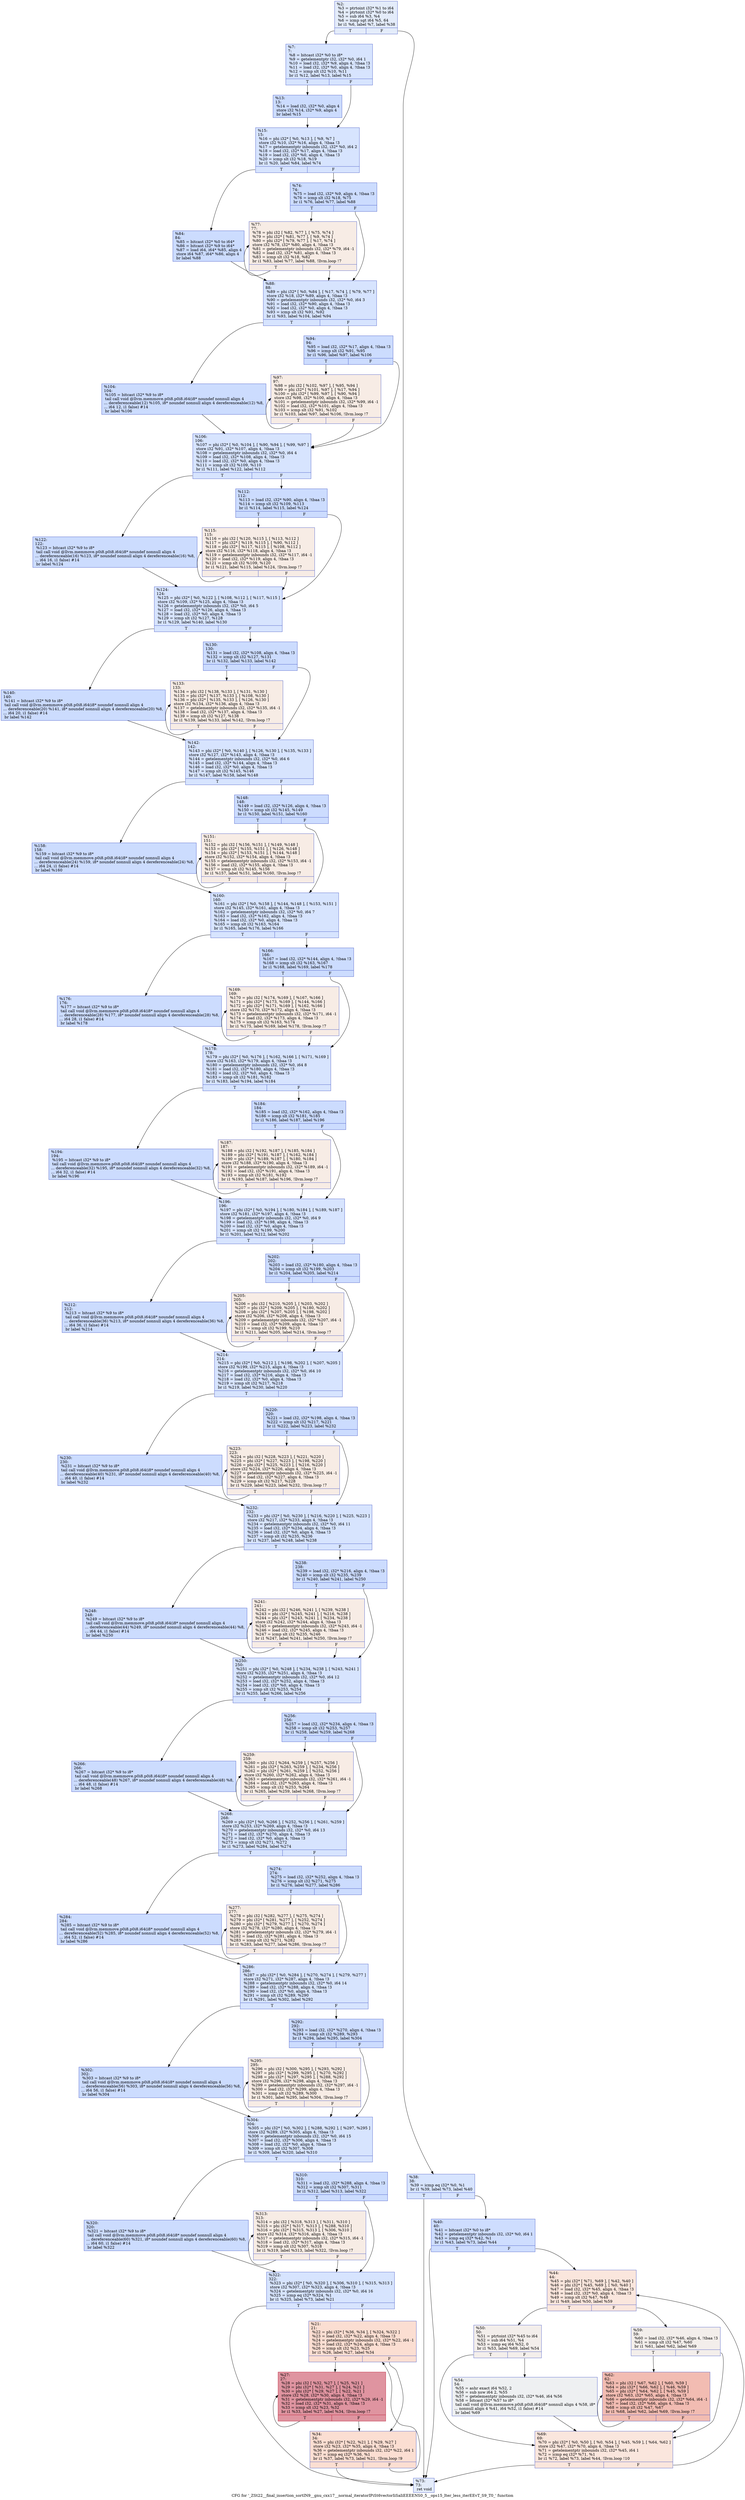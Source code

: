 digraph "CFG for '_ZSt22__final_insertion_sortIN9__gnu_cxx17__normal_iteratorIPiSt6vectorIiSaIiEEEENS0_5__ops15_Iter_less_iterEEvT_S9_T0_' function" {
	label="CFG for '_ZSt22__final_insertion_sortIN9__gnu_cxx17__normal_iteratorIPiSt6vectorIiSaIiEEEENS0_5__ops15_Iter_less_iterEEvT_S9_T0_' function";

	Node0x562e4b702fd0 [shape=record,color="#3d50c3ff", style=filled, fillcolor="#c1d4f470",label="{%2:\l  %3 = ptrtoint i32* %1 to i64\l  %4 = ptrtoint i32* %0 to i64\l  %5 = sub i64 %3, %4\l  %6 = icmp sgt i64 %5, 64\l  br i1 %6, label %7, label %38\l|{<s0>T|<s1>F}}"];
	Node0x562e4b702fd0:s0 -> Node0x562e4b7031e0;
	Node0x562e4b702fd0:s1 -> Node0x562e4b703230;
	Node0x562e4b7031e0 [shape=record,color="#3d50c3ff", style=filled, fillcolor="#a5c3fe70",label="{%7:\l7:                                                \l  %8 = bitcast i32* %0 to i8*\l  %9 = getelementptr i32, i32* %0, i64 1\l  %10 = load i32, i32* %9, align 4, !tbaa !3\l  %11 = load i32, i32* %0, align 4, !tbaa !3\l  %12 = icmp slt i32 %10, %11\l  br i1 %12, label %13, label %15\l|{<s0>T|<s1>F}}"];
	Node0x562e4b7031e0:s0 -> Node0x562e4b703100;
	Node0x562e4b7031e0:s1 -> Node0x562e4b703680;
	Node0x562e4b703100 [shape=record,color="#3d50c3ff", style=filled, fillcolor="#8caffe70",label="{%13:\l13:                                               \l  %14 = load i32, i32* %0, align 4\l  store i32 %14, i32* %9, align 4\l  br label %15\l}"];
	Node0x562e4b703100 -> Node0x562e4b703680;
	Node0x562e4b703680 [shape=record,color="#3d50c3ff", style=filled, fillcolor="#a5c3fe70",label="{%15:\l15:                                               \l  %16 = phi i32* [ %0, %13 ], [ %9, %7 ]\l  store i32 %10, i32* %16, align 4, !tbaa !3\l  %17 = getelementptr inbounds i32, i32* %0, i64 2\l  %18 = load i32, i32* %17, align 4, !tbaa !3\l  %19 = load i32, i32* %0, align 4, !tbaa !3\l  %20 = icmp slt i32 %18, %19\l  br i1 %20, label %84, label %74\l|{<s0>T|<s1>F}}"];
	Node0x562e4b703680:s0 -> Node0x562e4b703bf0;
	Node0x562e4b703680:s1 -> Node0x562e4b703c40;
	Node0x562e4b703d40 [shape=record,color="#3d50c3ff", style=filled, fillcolor="#f7b59970",label="{%21:\l21:                                               \l  %22 = phi i32* [ %36, %34 ], [ %324, %322 ]\l  %23 = load i32, i32* %22, align 4, !tbaa !3\l  %24 = getelementptr inbounds i32, i32* %22, i64 -1\l  %25 = load i32, i32* %24, align 4, !tbaa !3\l  %26 = icmp slt i32 %23, %25\l  br i1 %26, label %27, label %34\l|{<s0>T|<s1>F}}"];
	Node0x562e4b703d40:s0 -> Node0x562e4b7041f0;
	Node0x562e4b703d40:s1 -> Node0x562e4b703dd0;
	Node0x562e4b7041f0 [shape=record,color="#b70d28ff", style=filled, fillcolor="#b70d2870",label="{%27:\l27:                                               \l  %28 = phi i32 [ %32, %27 ], [ %25, %21 ]\l  %29 = phi i32* [ %31, %27 ], [ %24, %21 ]\l  %30 = phi i32* [ %29, %27 ], [ %22, %21 ]\l  store i32 %28, i32* %30, align 4, !tbaa !3\l  %31 = getelementptr inbounds i32, i32* %29, i64 -1\l  %32 = load i32, i32* %31, align 4, !tbaa !3\l  %33 = icmp slt i32 %23, %32\l  br i1 %33, label %27, label %34, !llvm.loop !7\l|{<s0>T|<s1>F}}"];
	Node0x562e4b7041f0:s0 -> Node0x562e4b7041f0;
	Node0x562e4b7041f0:s1 -> Node0x562e4b703dd0;
	Node0x562e4b703dd0 [shape=record,color="#3d50c3ff", style=filled, fillcolor="#f7b59970",label="{%34:\l34:                                               \l  %35 = phi i32* [ %22, %21 ], [ %29, %27 ]\l  store i32 %23, i32* %35, align 4, !tbaa !3\l  %36 = getelementptr inbounds i32, i32* %22, i64 1\l  %37 = icmp eq i32* %36, %1\l  br i1 %37, label %73, label %21, !llvm.loop !9\l|{<s0>T|<s1>F}}"];
	Node0x562e4b703dd0:s0 -> Node0x562e4b704ad0;
	Node0x562e4b703dd0:s1 -> Node0x562e4b703d40;
	Node0x562e4b703230 [shape=record,color="#3d50c3ff", style=filled, fillcolor="#a5c3fe70",label="{%38:\l38:                                               \l  %39 = icmp eq i32* %0, %1\l  br i1 %39, label %73, label %40\l|{<s0>T|<s1>F}}"];
	Node0x562e4b703230:s0 -> Node0x562e4b704ad0;
	Node0x562e4b703230:s1 -> Node0x562e4b704ca0;
	Node0x562e4b704ca0 [shape=record,color="#3d50c3ff", style=filled, fillcolor="#8fb1fe70",label="{%40:\l40:                                               \l  %41 = bitcast i32* %0 to i8*\l  %42 = getelementptr inbounds i32, i32* %0, i64 1\l  %43 = icmp eq i32* %42, %1\l  br i1 %43, label %73, label %44\l|{<s0>T|<s1>F}}"];
	Node0x562e4b704ca0:s0 -> Node0x562e4b704ad0;
	Node0x562e4b704ca0:s1 -> Node0x562e4b704f40;
	Node0x562e4b704f40 [shape=record,color="#3d50c3ff", style=filled, fillcolor="#f3c7b170",label="{%44:\l44:                                               \l  %45 = phi i32* [ %71, %69 ], [ %42, %40 ]\l  %46 = phi i32* [ %45, %69 ], [ %0, %40 ]\l  %47 = load i32, i32* %45, align 4, !tbaa !3\l  %48 = load i32, i32* %0, align 4, !tbaa !3\l  %49 = icmp slt i32 %47, %48\l  br i1 %49, label %50, label %59\l|{<s0>T|<s1>F}}"];
	Node0x562e4b704f40:s0 -> Node0x562e4b7053a0;
	Node0x562e4b704f40:s1 -> Node0x562e4b705430;
	Node0x562e4b7053a0 [shape=record,color="#3d50c3ff", style=filled, fillcolor="#e5d8d170",label="{%50:\l50:                                               \l  %51 = ptrtoint i32* %45 to i64\l  %52 = sub i64 %51, %4\l  %53 = icmp eq i64 %52, 0\l  br i1 %53, label %69, label %54\l|{<s0>T|<s1>F}}"];
	Node0x562e4b7053a0:s0 -> Node0x562e4b705040;
	Node0x562e4b7053a0:s1 -> Node0x562e4b705700;
	Node0x562e4b705700 [shape=record,color="#3d50c3ff", style=filled, fillcolor="#d9dce170",label="{%54:\l54:                                               \l  %55 = ashr exact i64 %52, 2\l  %56 = sub nsw i64 2, %55\l  %57 = getelementptr inbounds i32, i32* %46, i64 %56\l  %58 = bitcast i32* %57 to i8*\l  tail call void @llvm.memmove.p0i8.p0i8.i64(i8* nonnull align 4 %58, i8*\l... nonnull align 4 %41, i64 %52, i1 false) #14\l  br label %69\l}"];
	Node0x562e4b705700 -> Node0x562e4b705040;
	Node0x562e4b705430 [shape=record,color="#3d50c3ff", style=filled, fillcolor="#e5d8d170",label="{%59:\l59:                                               \l  %60 = load i32, i32* %46, align 4, !tbaa !3\l  %61 = icmp slt i32 %47, %60\l  br i1 %61, label %62, label %69\l|{<s0>T|<s1>F}}"];
	Node0x562e4b705430:s0 -> Node0x562e4b705da0;
	Node0x562e4b705430:s1 -> Node0x562e4b705040;
	Node0x562e4b705da0 [shape=record,color="#3d50c3ff", style=filled, fillcolor="#e1675170",label="{%62:\l62:                                               \l  %63 = phi i32 [ %67, %62 ], [ %60, %59 ]\l  %64 = phi i32* [ %66, %62 ], [ %46, %59 ]\l  %65 = phi i32* [ %64, %62 ], [ %45, %59 ]\l  store i32 %63, i32* %65, align 4, !tbaa !3\l  %66 = getelementptr inbounds i32, i32* %64, i64 -1\l  %67 = load i32, i32* %66, align 4, !tbaa !3\l  %68 = icmp slt i32 %47, %67\l  br i1 %68, label %62, label %69, !llvm.loop !7\l|{<s0>T|<s1>F}}"];
	Node0x562e4b705da0:s0 -> Node0x562e4b705da0;
	Node0x562e4b705da0:s1 -> Node0x562e4b705040;
	Node0x562e4b705040 [shape=record,color="#3d50c3ff", style=filled, fillcolor="#f3c7b170",label="{%69:\l69:                                               \l  %70 = phi i32* [ %0, %50 ], [ %0, %54 ], [ %45, %59 ], [ %64, %62 ]\l  store i32 %47, i32* %70, align 4, !tbaa !3\l  %71 = getelementptr inbounds i32, i32* %45, i64 1\l  %72 = icmp eq i32* %71, %1\l  br i1 %72, label %73, label %44, !llvm.loop !10\l|{<s0>T|<s1>F}}"];
	Node0x562e4b705040:s0 -> Node0x562e4b704ad0;
	Node0x562e4b705040:s1 -> Node0x562e4b704f40;
	Node0x562e4b704ad0 [shape=record,color="#3d50c3ff", style=filled, fillcolor="#c1d4f470",label="{%73:\l73:                                               \l  ret void\l}"];
	Node0x562e4b703c40 [shape=record,color="#3d50c3ff", style=filled, fillcolor="#8caffe70",label="{%74:\l74:                                               \l  %75 = load i32, i32* %9, align 4, !tbaa !3\l  %76 = icmp slt i32 %18, %75\l  br i1 %76, label %77, label %88\l|{<s0>T|<s1>F}}"];
	Node0x562e4b703c40:s0 -> Node0x562e4b706e60;
	Node0x562e4b703c40:s1 -> Node0x562e4b706eb0;
	Node0x562e4b706e60 [shape=record,color="#3d50c3ff", style=filled, fillcolor="#ecd3c570",label="{%77:\l77:                                               \l  %78 = phi i32 [ %82, %77 ], [ %75, %74 ]\l  %79 = phi i32* [ %81, %77 ], [ %9, %74 ]\l  %80 = phi i32* [ %79, %77 ], [ %17, %74 ]\l  store i32 %78, i32* %80, align 4, !tbaa !3\l  %81 = getelementptr inbounds i32, i32* %79, i64 -1\l  %82 = load i32, i32* %81, align 4, !tbaa !3\l  %83 = icmp slt i32 %18, %82\l  br i1 %83, label %77, label %88, !llvm.loop !7\l|{<s0>T|<s1>F}}"];
	Node0x562e4b706e60:s0 -> Node0x562e4b706e60;
	Node0x562e4b706e60:s1 -> Node0x562e4b706eb0;
	Node0x562e4b703bf0 [shape=record,color="#3d50c3ff", style=filled, fillcolor="#8caffe70",label="{%84:\l84:                                               \l  %85 = bitcast i32* %0 to i64*\l  %86 = bitcast i32* %9 to i64*\l  %87 = load i64, i64* %85, align 4\l  store i64 %87, i64* %86, align 4\l  br label %88\l}"];
	Node0x562e4b703bf0 -> Node0x562e4b706eb0;
	Node0x562e4b706eb0 [shape=record,color="#3d50c3ff", style=filled, fillcolor="#a5c3fe70",label="{%88:\l88:                                               \l  %89 = phi i32* [ %0, %84 ], [ %17, %74 ], [ %79, %77 ]\l  store i32 %18, i32* %89, align 4, !tbaa !3\l  %90 = getelementptr inbounds i32, i32* %0, i64 3\l  %91 = load i32, i32* %90, align 4, !tbaa !3\l  %92 = load i32, i32* %0, align 4, !tbaa !3\l  %93 = icmp slt i32 %91, %92\l  br i1 %93, label %104, label %94\l|{<s0>T|<s1>F}}"];
	Node0x562e4b706eb0:s0 -> Node0x562e4b708280;
	Node0x562e4b706eb0:s1 -> Node0x562e4b7082d0;
	Node0x562e4b7082d0 [shape=record,color="#3d50c3ff", style=filled, fillcolor="#8caffe70",label="{%94:\l94:                                               \l  %95 = load i32, i32* %17, align 4, !tbaa !3\l  %96 = icmp slt i32 %91, %95\l  br i1 %96, label %97, label %106\l|{<s0>T|<s1>F}}"];
	Node0x562e4b7082d0:s0 -> Node0x562e4b7084d0;
	Node0x562e4b7082d0:s1 -> Node0x562e4b708520;
	Node0x562e4b7084d0 [shape=record,color="#3d50c3ff", style=filled, fillcolor="#ecd3c570",label="{%97:\l97:                                               \l  %98 = phi i32 [ %102, %97 ], [ %95, %94 ]\l  %99 = phi i32* [ %101, %97 ], [ %17, %94 ]\l  %100 = phi i32* [ %99, %97 ], [ %90, %94 ]\l  store i32 %98, i32* %100, align 4, !tbaa !3\l  %101 = getelementptr inbounds i32, i32* %99, i64 -1\l  %102 = load i32, i32* %101, align 4, !tbaa !3\l  %103 = icmp slt i32 %91, %102\l  br i1 %103, label %97, label %106, !llvm.loop !7\l|{<s0>T|<s1>F}}"];
	Node0x562e4b7084d0:s0 -> Node0x562e4b7084d0;
	Node0x562e4b7084d0:s1 -> Node0x562e4b708520;
	Node0x562e4b708280 [shape=record,color="#3d50c3ff", style=filled, fillcolor="#8caffe70",label="{%104:\l104:                                              \l  %105 = bitcast i32* %9 to i8*\l  tail call void @llvm.memmove.p0i8.p0i8.i64(i8* noundef nonnull align 4\l... dereferenceable(12) %105, i8* noundef nonnull align 4 dereferenceable(12) %8,\l... i64 12, i1 false) #14\l  br label %106\l}"];
	Node0x562e4b708280 -> Node0x562e4b708520;
	Node0x562e4b708520 [shape=record,color="#3d50c3ff", style=filled, fillcolor="#a5c3fe70",label="{%106:\l106:                                              \l  %107 = phi i32* [ %0, %104 ], [ %90, %94 ], [ %99, %97 ]\l  store i32 %91, i32* %107, align 4, !tbaa !3\l  %108 = getelementptr inbounds i32, i32* %0, i64 4\l  %109 = load i32, i32* %108, align 4, !tbaa !3\l  %110 = load i32, i32* %0, align 4, !tbaa !3\l  %111 = icmp slt i32 %109, %110\l  br i1 %111, label %122, label %112\l|{<s0>T|<s1>F}}"];
	Node0x562e4b708520:s0 -> Node0x562e4b709150;
	Node0x562e4b708520:s1 -> Node0x562e4b7091a0;
	Node0x562e4b7091a0 [shape=record,color="#3d50c3ff", style=filled, fillcolor="#8caffe70",label="{%112:\l112:                                              \l  %113 = load i32, i32* %90, align 4, !tbaa !3\l  %114 = icmp slt i32 %109, %113\l  br i1 %114, label %115, label %124\l|{<s0>T|<s1>F}}"];
	Node0x562e4b7091a0:s0 -> Node0x562e4b7093a0;
	Node0x562e4b7091a0:s1 -> Node0x562e4b7093f0;
	Node0x562e4b7093a0 [shape=record,color="#3d50c3ff", style=filled, fillcolor="#ecd3c570",label="{%115:\l115:                                              \l  %116 = phi i32 [ %120, %115 ], [ %113, %112 ]\l  %117 = phi i32* [ %119, %115 ], [ %90, %112 ]\l  %118 = phi i32* [ %117, %115 ], [ %108, %112 ]\l  store i32 %116, i32* %118, align 4, !tbaa !3\l  %119 = getelementptr inbounds i32, i32* %117, i64 -1\l  %120 = load i32, i32* %119, align 4, !tbaa !3\l  %121 = icmp slt i32 %109, %120\l  br i1 %121, label %115, label %124, !llvm.loop !7\l|{<s0>T|<s1>F}}"];
	Node0x562e4b7093a0:s0 -> Node0x562e4b7093a0;
	Node0x562e4b7093a0:s1 -> Node0x562e4b7093f0;
	Node0x562e4b709150 [shape=record,color="#3d50c3ff", style=filled, fillcolor="#8caffe70",label="{%122:\l122:                                              \l  %123 = bitcast i32* %9 to i8*\l  tail call void @llvm.memmove.p0i8.p0i8.i64(i8* noundef nonnull align 4\l... dereferenceable(16) %123, i8* noundef nonnull align 4 dereferenceable(16) %8,\l... i64 16, i1 false) #14\l  br label %124\l}"];
	Node0x562e4b709150 -> Node0x562e4b7093f0;
	Node0x562e4b7093f0 [shape=record,color="#3d50c3ff", style=filled, fillcolor="#a5c3fe70",label="{%124:\l124:                                              \l  %125 = phi i32* [ %0, %122 ], [ %108, %112 ], [ %117, %115 ]\l  store i32 %109, i32* %125, align 4, !tbaa !3\l  %126 = getelementptr inbounds i32, i32* %0, i64 5\l  %127 = load i32, i32* %126, align 4, !tbaa !3\l  %128 = load i32, i32* %0, align 4, !tbaa !3\l  %129 = icmp slt i32 %127, %128\l  br i1 %129, label %140, label %130\l|{<s0>T|<s1>F}}"];
	Node0x562e4b7093f0:s0 -> Node0x562e4b6f08d0;
	Node0x562e4b7093f0:s1 -> Node0x562e4b6f0920;
	Node0x562e4b6f0920 [shape=record,color="#3d50c3ff", style=filled, fillcolor="#8caffe70",label="{%130:\l130:                                              \l  %131 = load i32, i32* %108, align 4, !tbaa !3\l  %132 = icmp slt i32 %127, %131\l  br i1 %132, label %133, label %142\l|{<s0>T|<s1>F}}"];
	Node0x562e4b6f0920:s0 -> Node0x562e4b6f0b20;
	Node0x562e4b6f0920:s1 -> Node0x562e4b6f0b70;
	Node0x562e4b6f0b20 [shape=record,color="#3d50c3ff", style=filled, fillcolor="#ecd3c570",label="{%133:\l133:                                              \l  %134 = phi i32 [ %138, %133 ], [ %131, %130 ]\l  %135 = phi i32* [ %137, %133 ], [ %108, %130 ]\l  %136 = phi i32* [ %135, %133 ], [ %126, %130 ]\l  store i32 %134, i32* %136, align 4, !tbaa !3\l  %137 = getelementptr inbounds i32, i32* %135, i64 -1\l  %138 = load i32, i32* %137, align 4, !tbaa !3\l  %139 = icmp slt i32 %127, %138\l  br i1 %139, label %133, label %142, !llvm.loop !7\l|{<s0>T|<s1>F}}"];
	Node0x562e4b6f0b20:s0 -> Node0x562e4b6f0b20;
	Node0x562e4b6f0b20:s1 -> Node0x562e4b6f0b70;
	Node0x562e4b6f08d0 [shape=record,color="#3d50c3ff", style=filled, fillcolor="#8caffe70",label="{%140:\l140:                                              \l  %141 = bitcast i32* %9 to i8*\l  tail call void @llvm.memmove.p0i8.p0i8.i64(i8* noundef nonnull align 4\l... dereferenceable(20) %141, i8* noundef nonnull align 4 dereferenceable(20) %8,\l... i64 20, i1 false) #14\l  br label %142\l}"];
	Node0x562e4b6f08d0 -> Node0x562e4b6f0b70;
	Node0x562e4b6f0b70 [shape=record,color="#3d50c3ff", style=filled, fillcolor="#a5c3fe70",label="{%142:\l142:                                              \l  %143 = phi i32* [ %0, %140 ], [ %126, %130 ], [ %135, %133 ]\l  store i32 %127, i32* %143, align 4, !tbaa !3\l  %144 = getelementptr inbounds i32, i32* %0, i64 6\l  %145 = load i32, i32* %144, align 4, !tbaa !3\l  %146 = load i32, i32* %0, align 4, !tbaa !3\l  %147 = icmp slt i32 %145, %146\l  br i1 %147, label %158, label %148\l|{<s0>T|<s1>F}}"];
	Node0x562e4b6f0b70:s0 -> Node0x562e4b70c350;
	Node0x562e4b6f0b70:s1 -> Node0x562e4b70c3a0;
	Node0x562e4b70c3a0 [shape=record,color="#3d50c3ff", style=filled, fillcolor="#8caffe70",label="{%148:\l148:                                              \l  %149 = load i32, i32* %126, align 4, !tbaa !3\l  %150 = icmp slt i32 %145, %149\l  br i1 %150, label %151, label %160\l|{<s0>T|<s1>F}}"];
	Node0x562e4b70c3a0:s0 -> Node0x562e4b70c5a0;
	Node0x562e4b70c3a0:s1 -> Node0x562e4b70c5f0;
	Node0x562e4b70c5a0 [shape=record,color="#3d50c3ff", style=filled, fillcolor="#ecd3c570",label="{%151:\l151:                                              \l  %152 = phi i32 [ %156, %151 ], [ %149, %148 ]\l  %153 = phi i32* [ %155, %151 ], [ %126, %148 ]\l  %154 = phi i32* [ %153, %151 ], [ %144, %148 ]\l  store i32 %152, i32* %154, align 4, !tbaa !3\l  %155 = getelementptr inbounds i32, i32* %153, i64 -1\l  %156 = load i32, i32* %155, align 4, !tbaa !3\l  %157 = icmp slt i32 %145, %156\l  br i1 %157, label %151, label %160, !llvm.loop !7\l|{<s0>T|<s1>F}}"];
	Node0x562e4b70c5a0:s0 -> Node0x562e4b70c5a0;
	Node0x562e4b70c5a0:s1 -> Node0x562e4b70c5f0;
	Node0x562e4b70c350 [shape=record,color="#3d50c3ff", style=filled, fillcolor="#8caffe70",label="{%158:\l158:                                              \l  %159 = bitcast i32* %9 to i8*\l  tail call void @llvm.memmove.p0i8.p0i8.i64(i8* noundef nonnull align 4\l... dereferenceable(24) %159, i8* noundef nonnull align 4 dereferenceable(24) %8,\l... i64 24, i1 false) #14\l  br label %160\l}"];
	Node0x562e4b70c350 -> Node0x562e4b70c5f0;
	Node0x562e4b70c5f0 [shape=record,color="#3d50c3ff", style=filled, fillcolor="#a5c3fe70",label="{%160:\l160:                                              \l  %161 = phi i32* [ %0, %158 ], [ %144, %148 ], [ %153, %151 ]\l  store i32 %145, i32* %161, align 4, !tbaa !3\l  %162 = getelementptr inbounds i32, i32* %0, i64 7\l  %163 = load i32, i32* %162, align 4, !tbaa !3\l  %164 = load i32, i32* %0, align 4, !tbaa !3\l  %165 = icmp slt i32 %163, %164\l  br i1 %165, label %176, label %166\l|{<s0>T|<s1>F}}"];
	Node0x562e4b70c5f0:s0 -> Node0x562e4b70d230;
	Node0x562e4b70c5f0:s1 -> Node0x562e4b70d280;
	Node0x562e4b70d280 [shape=record,color="#3d50c3ff", style=filled, fillcolor="#8caffe70",label="{%166:\l166:                                              \l  %167 = load i32, i32* %144, align 4, !tbaa !3\l  %168 = icmp slt i32 %163, %167\l  br i1 %168, label %169, label %178\l|{<s0>T|<s1>F}}"];
	Node0x562e4b70d280:s0 -> Node0x562e4b70d480;
	Node0x562e4b70d280:s1 -> Node0x562e4b70d4d0;
	Node0x562e4b70d480 [shape=record,color="#3d50c3ff", style=filled, fillcolor="#ecd3c570",label="{%169:\l169:                                              \l  %170 = phi i32 [ %174, %169 ], [ %167, %166 ]\l  %171 = phi i32* [ %173, %169 ], [ %144, %166 ]\l  %172 = phi i32* [ %171, %169 ], [ %162, %166 ]\l  store i32 %170, i32* %172, align 4, !tbaa !3\l  %173 = getelementptr inbounds i32, i32* %171, i64 -1\l  %174 = load i32, i32* %173, align 4, !tbaa !3\l  %175 = icmp slt i32 %163, %174\l  br i1 %175, label %169, label %178, !llvm.loop !7\l|{<s0>T|<s1>F}}"];
	Node0x562e4b70d480:s0 -> Node0x562e4b70d480;
	Node0x562e4b70d480:s1 -> Node0x562e4b70d4d0;
	Node0x562e4b70d230 [shape=record,color="#3d50c3ff", style=filled, fillcolor="#8caffe70",label="{%176:\l176:                                              \l  %177 = bitcast i32* %9 to i8*\l  tail call void @llvm.memmove.p0i8.p0i8.i64(i8* noundef nonnull align 4\l... dereferenceable(28) %177, i8* noundef nonnull align 4 dereferenceable(28) %8,\l... i64 28, i1 false) #14\l  br label %178\l}"];
	Node0x562e4b70d230 -> Node0x562e4b70d4d0;
	Node0x562e4b70d4d0 [shape=record,color="#3d50c3ff", style=filled, fillcolor="#a5c3fe70",label="{%178:\l178:                                              \l  %179 = phi i32* [ %0, %176 ], [ %162, %166 ], [ %171, %169 ]\l  store i32 %163, i32* %179, align 4, !tbaa !3\l  %180 = getelementptr inbounds i32, i32* %0, i64 8\l  %181 = load i32, i32* %180, align 4, !tbaa !3\l  %182 = load i32, i32* %0, align 4, !tbaa !3\l  %183 = icmp slt i32 %181, %182\l  br i1 %183, label %194, label %184\l|{<s0>T|<s1>F}}"];
	Node0x562e4b70d4d0:s0 -> Node0x562e4b70e140;
	Node0x562e4b70d4d0:s1 -> Node0x562e4b70e190;
	Node0x562e4b70e190 [shape=record,color="#3d50c3ff", style=filled, fillcolor="#8caffe70",label="{%184:\l184:                                              \l  %185 = load i32, i32* %162, align 4, !tbaa !3\l  %186 = icmp slt i32 %181, %185\l  br i1 %186, label %187, label %196\l|{<s0>T|<s1>F}}"];
	Node0x562e4b70e190:s0 -> Node0x562e4b70e390;
	Node0x562e4b70e190:s1 -> Node0x562e4b70e3e0;
	Node0x562e4b70e390 [shape=record,color="#3d50c3ff", style=filled, fillcolor="#ecd3c570",label="{%187:\l187:                                              \l  %188 = phi i32 [ %192, %187 ], [ %185, %184 ]\l  %189 = phi i32* [ %191, %187 ], [ %162, %184 ]\l  %190 = phi i32* [ %189, %187 ], [ %180, %184 ]\l  store i32 %188, i32* %190, align 4, !tbaa !3\l  %191 = getelementptr inbounds i32, i32* %189, i64 -1\l  %192 = load i32, i32* %191, align 4, !tbaa !3\l  %193 = icmp slt i32 %181, %192\l  br i1 %193, label %187, label %196, !llvm.loop !7\l|{<s0>T|<s1>F}}"];
	Node0x562e4b70e390:s0 -> Node0x562e4b70e390;
	Node0x562e4b70e390:s1 -> Node0x562e4b70e3e0;
	Node0x562e4b70e140 [shape=record,color="#3d50c3ff", style=filled, fillcolor="#8caffe70",label="{%194:\l194:                                              \l  %195 = bitcast i32* %9 to i8*\l  tail call void @llvm.memmove.p0i8.p0i8.i64(i8* noundef nonnull align 4\l... dereferenceable(32) %195, i8* noundef nonnull align 4 dereferenceable(32) %8,\l... i64 32, i1 false) #14\l  br label %196\l}"];
	Node0x562e4b70e140 -> Node0x562e4b70e3e0;
	Node0x562e4b70e3e0 [shape=record,color="#3d50c3ff", style=filled, fillcolor="#a5c3fe70",label="{%196:\l196:                                              \l  %197 = phi i32* [ %0, %194 ], [ %180, %184 ], [ %189, %187 ]\l  store i32 %181, i32* %197, align 4, !tbaa !3\l  %198 = getelementptr inbounds i32, i32* %0, i64 9\l  %199 = load i32, i32* %198, align 4, !tbaa !3\l  %200 = load i32, i32* %0, align 4, !tbaa !3\l  %201 = icmp slt i32 %199, %200\l  br i1 %201, label %212, label %202\l|{<s0>T|<s1>F}}"];
	Node0x562e4b70e3e0:s0 -> Node0x562e4b70eff0;
	Node0x562e4b70e3e0:s1 -> Node0x562e4b70f040;
	Node0x562e4b70f040 [shape=record,color="#3d50c3ff", style=filled, fillcolor="#8caffe70",label="{%202:\l202:                                              \l  %203 = load i32, i32* %180, align 4, !tbaa !3\l  %204 = icmp slt i32 %199, %203\l  br i1 %204, label %205, label %214\l|{<s0>T|<s1>F}}"];
	Node0x562e4b70f040:s0 -> Node0x562e4b6fea10;
	Node0x562e4b70f040:s1 -> Node0x562e4b6fea60;
	Node0x562e4b6fea10 [shape=record,color="#3d50c3ff", style=filled, fillcolor="#ecd3c570",label="{%205:\l205:                                              \l  %206 = phi i32 [ %210, %205 ], [ %203, %202 ]\l  %207 = phi i32* [ %209, %205 ], [ %180, %202 ]\l  %208 = phi i32* [ %207, %205 ], [ %198, %202 ]\l  store i32 %206, i32* %208, align 4, !tbaa !3\l  %209 = getelementptr inbounds i32, i32* %207, i64 -1\l  %210 = load i32, i32* %209, align 4, !tbaa !3\l  %211 = icmp slt i32 %199, %210\l  br i1 %211, label %205, label %214, !llvm.loop !7\l|{<s0>T|<s1>F}}"];
	Node0x562e4b6fea10:s0 -> Node0x562e4b6fea10;
	Node0x562e4b6fea10:s1 -> Node0x562e4b6fea60;
	Node0x562e4b70eff0 [shape=record,color="#3d50c3ff", style=filled, fillcolor="#8caffe70",label="{%212:\l212:                                              \l  %213 = bitcast i32* %9 to i8*\l  tail call void @llvm.memmove.p0i8.p0i8.i64(i8* noundef nonnull align 4\l... dereferenceable(36) %213, i8* noundef nonnull align 4 dereferenceable(36) %8,\l... i64 36, i1 false) #14\l  br label %214\l}"];
	Node0x562e4b70eff0 -> Node0x562e4b6fea60;
	Node0x562e4b6fea60 [shape=record,color="#3d50c3ff", style=filled, fillcolor="#a5c3fe70",label="{%214:\l214:                                              \l  %215 = phi i32* [ %0, %212 ], [ %198, %202 ], [ %207, %205 ]\l  store i32 %199, i32* %215, align 4, !tbaa !3\l  %216 = getelementptr inbounds i32, i32* %0, i64 10\l  %217 = load i32, i32* %216, align 4, !tbaa !3\l  %218 = load i32, i32* %0, align 4, !tbaa !3\l  %219 = icmp slt i32 %217, %218\l  br i1 %219, label %230, label %220\l|{<s0>T|<s1>F}}"];
	Node0x562e4b6fea60:s0 -> Node0x562e4b6ff6d0;
	Node0x562e4b6fea60:s1 -> Node0x562e4b6ff720;
	Node0x562e4b6ff720 [shape=record,color="#3d50c3ff", style=filled, fillcolor="#8caffe70",label="{%220:\l220:                                              \l  %221 = load i32, i32* %198, align 4, !tbaa !3\l  %222 = icmp slt i32 %217, %221\l  br i1 %222, label %223, label %232\l|{<s0>T|<s1>F}}"];
	Node0x562e4b6ff720:s0 -> Node0x562e4b6ff920;
	Node0x562e4b6ff720:s1 -> Node0x562e4b6ff970;
	Node0x562e4b6ff920 [shape=record,color="#3d50c3ff", style=filled, fillcolor="#ecd3c570",label="{%223:\l223:                                              \l  %224 = phi i32 [ %228, %223 ], [ %221, %220 ]\l  %225 = phi i32* [ %227, %223 ], [ %198, %220 ]\l  %226 = phi i32* [ %225, %223 ], [ %216, %220 ]\l  store i32 %224, i32* %226, align 4, !tbaa !3\l  %227 = getelementptr inbounds i32, i32* %225, i64 -1\l  %228 = load i32, i32* %227, align 4, !tbaa !3\l  %229 = icmp slt i32 %217, %228\l  br i1 %229, label %223, label %232, !llvm.loop !7\l|{<s0>T|<s1>F}}"];
	Node0x562e4b6ff920:s0 -> Node0x562e4b6ff920;
	Node0x562e4b6ff920:s1 -> Node0x562e4b6ff970;
	Node0x562e4b6ff6d0 [shape=record,color="#3d50c3ff", style=filled, fillcolor="#8caffe70",label="{%230:\l230:                                              \l  %231 = bitcast i32* %9 to i8*\l  tail call void @llvm.memmove.p0i8.p0i8.i64(i8* noundef nonnull align 4\l... dereferenceable(40) %231, i8* noundef nonnull align 4 dereferenceable(40) %8,\l... i64 40, i1 false) #14\l  br label %232\l}"];
	Node0x562e4b6ff6d0 -> Node0x562e4b6ff970;
	Node0x562e4b6ff970 [shape=record,color="#3d50c3ff", style=filled, fillcolor="#a5c3fe70",label="{%232:\l232:                                              \l  %233 = phi i32* [ %0, %230 ], [ %216, %220 ], [ %225, %223 ]\l  store i32 %217, i32* %233, align 4, !tbaa !3\l  %234 = getelementptr inbounds i32, i32* %0, i64 11\l  %235 = load i32, i32* %234, align 4, !tbaa !3\l  %236 = load i32, i32* %0, align 4, !tbaa !3\l  %237 = icmp slt i32 %235, %236\l  br i1 %237, label %248, label %238\l|{<s0>T|<s1>F}}"];
	Node0x562e4b6ff970:s0 -> Node0x562e4b7005b0;
	Node0x562e4b6ff970:s1 -> Node0x562e4b700600;
	Node0x562e4b700600 [shape=record,color="#3d50c3ff", style=filled, fillcolor="#8caffe70",label="{%238:\l238:                                              \l  %239 = load i32, i32* %216, align 4, !tbaa !3\l  %240 = icmp slt i32 %235, %239\l  br i1 %240, label %241, label %250\l|{<s0>T|<s1>F}}"];
	Node0x562e4b700600:s0 -> Node0x562e4b700800;
	Node0x562e4b700600:s1 -> Node0x562e4b700850;
	Node0x562e4b700800 [shape=record,color="#3d50c3ff", style=filled, fillcolor="#ecd3c570",label="{%241:\l241:                                              \l  %242 = phi i32 [ %246, %241 ], [ %239, %238 ]\l  %243 = phi i32* [ %245, %241 ], [ %216, %238 ]\l  %244 = phi i32* [ %243, %241 ], [ %234, %238 ]\l  store i32 %242, i32* %244, align 4, !tbaa !3\l  %245 = getelementptr inbounds i32, i32* %243, i64 -1\l  %246 = load i32, i32* %245, align 4, !tbaa !3\l  %247 = icmp slt i32 %235, %246\l  br i1 %247, label %241, label %250, !llvm.loop !7\l|{<s0>T|<s1>F}}"];
	Node0x562e4b700800:s0 -> Node0x562e4b700800;
	Node0x562e4b700800:s1 -> Node0x562e4b700850;
	Node0x562e4b7005b0 [shape=record,color="#3d50c3ff", style=filled, fillcolor="#8caffe70",label="{%248:\l248:                                              \l  %249 = bitcast i32* %9 to i8*\l  tail call void @llvm.memmove.p0i8.p0i8.i64(i8* noundef nonnull align 4\l... dereferenceable(44) %249, i8* noundef nonnull align 4 dereferenceable(44) %8,\l... i64 44, i1 false) #14\l  br label %250\l}"];
	Node0x562e4b7005b0 -> Node0x562e4b700850;
	Node0x562e4b700850 [shape=record,color="#3d50c3ff", style=filled, fillcolor="#a5c3fe70",label="{%250:\l250:                                              \l  %251 = phi i32* [ %0, %248 ], [ %234, %238 ], [ %243, %241 ]\l  store i32 %235, i32* %251, align 4, !tbaa !3\l  %252 = getelementptr inbounds i32, i32* %0, i64 12\l  %253 = load i32, i32* %252, align 4, !tbaa !3\l  %254 = load i32, i32* %0, align 4, !tbaa !3\l  %255 = icmp slt i32 %253, %254\l  br i1 %255, label %266, label %256\l|{<s0>T|<s1>F}}"];
	Node0x562e4b700850:s0 -> Node0x562e4b714530;
	Node0x562e4b700850:s1 -> Node0x562e4b714580;
	Node0x562e4b714580 [shape=record,color="#3d50c3ff", style=filled, fillcolor="#8caffe70",label="{%256:\l256:                                              \l  %257 = load i32, i32* %234, align 4, !tbaa !3\l  %258 = icmp slt i32 %253, %257\l  br i1 %258, label %259, label %268\l|{<s0>T|<s1>F}}"];
	Node0x562e4b714580:s0 -> Node0x562e4b70b0a0;
	Node0x562e4b714580:s1 -> Node0x562e4b70b0f0;
	Node0x562e4b70b0a0 [shape=record,color="#3d50c3ff", style=filled, fillcolor="#ecd3c570",label="{%259:\l259:                                              \l  %260 = phi i32 [ %264, %259 ], [ %257, %256 ]\l  %261 = phi i32* [ %263, %259 ], [ %234, %256 ]\l  %262 = phi i32* [ %261, %259 ], [ %252, %256 ]\l  store i32 %260, i32* %262, align 4, !tbaa !3\l  %263 = getelementptr inbounds i32, i32* %261, i64 -1\l  %264 = load i32, i32* %263, align 4, !tbaa !3\l  %265 = icmp slt i32 %253, %264\l  br i1 %265, label %259, label %268, !llvm.loop !7\l|{<s0>T|<s1>F}}"];
	Node0x562e4b70b0a0:s0 -> Node0x562e4b70b0a0;
	Node0x562e4b70b0a0:s1 -> Node0x562e4b70b0f0;
	Node0x562e4b714530 [shape=record,color="#3d50c3ff", style=filled, fillcolor="#8caffe70",label="{%266:\l266:                                              \l  %267 = bitcast i32* %9 to i8*\l  tail call void @llvm.memmove.p0i8.p0i8.i64(i8* noundef nonnull align 4\l... dereferenceable(48) %267, i8* noundef nonnull align 4 dereferenceable(48) %8,\l... i64 48, i1 false) #14\l  br label %268\l}"];
	Node0x562e4b714530 -> Node0x562e4b70b0f0;
	Node0x562e4b70b0f0 [shape=record,color="#3d50c3ff", style=filled, fillcolor="#a5c3fe70",label="{%268:\l268:                                              \l  %269 = phi i32* [ %0, %266 ], [ %252, %256 ], [ %261, %259 ]\l  store i32 %253, i32* %269, align 4, !tbaa !3\l  %270 = getelementptr inbounds i32, i32* %0, i64 13\l  %271 = load i32, i32* %270, align 4, !tbaa !3\l  %272 = load i32, i32* %0, align 4, !tbaa !3\l  %273 = icmp slt i32 %271, %272\l  br i1 %273, label %284, label %274\l|{<s0>T|<s1>F}}"];
	Node0x562e4b70b0f0:s0 -> Node0x562e4b715bf0;
	Node0x562e4b70b0f0:s1 -> Node0x562e4b715c40;
	Node0x562e4b715c40 [shape=record,color="#3d50c3ff", style=filled, fillcolor="#8caffe70",label="{%274:\l274:                                              \l  %275 = load i32, i32* %252, align 4, !tbaa !3\l  %276 = icmp slt i32 %271, %275\l  br i1 %276, label %277, label %286\l|{<s0>T|<s1>F}}"];
	Node0x562e4b715c40:s0 -> Node0x562e4b715e40;
	Node0x562e4b715c40:s1 -> Node0x562e4b715e90;
	Node0x562e4b715e40 [shape=record,color="#3d50c3ff", style=filled, fillcolor="#ecd3c570",label="{%277:\l277:                                              \l  %278 = phi i32 [ %282, %277 ], [ %275, %274 ]\l  %279 = phi i32* [ %281, %277 ], [ %252, %274 ]\l  %280 = phi i32* [ %279, %277 ], [ %270, %274 ]\l  store i32 %278, i32* %280, align 4, !tbaa !3\l  %281 = getelementptr inbounds i32, i32* %279, i64 -1\l  %282 = load i32, i32* %281, align 4, !tbaa !3\l  %283 = icmp slt i32 %271, %282\l  br i1 %283, label %277, label %286, !llvm.loop !7\l|{<s0>T|<s1>F}}"];
	Node0x562e4b715e40:s0 -> Node0x562e4b715e40;
	Node0x562e4b715e40:s1 -> Node0x562e4b715e90;
	Node0x562e4b715bf0 [shape=record,color="#3d50c3ff", style=filled, fillcolor="#8caffe70",label="{%284:\l284:                                              \l  %285 = bitcast i32* %9 to i8*\l  tail call void @llvm.memmove.p0i8.p0i8.i64(i8* noundef nonnull align 4\l... dereferenceable(52) %285, i8* noundef nonnull align 4 dereferenceable(52) %8,\l... i64 52, i1 false) #14\l  br label %286\l}"];
	Node0x562e4b715bf0 -> Node0x562e4b715e90;
	Node0x562e4b715e90 [shape=record,color="#3d50c3ff", style=filled, fillcolor="#a5c3fe70",label="{%286:\l286:                                              \l  %287 = phi i32* [ %0, %284 ], [ %270, %274 ], [ %279, %277 ]\l  store i32 %271, i32* %287, align 4, !tbaa !3\l  %288 = getelementptr inbounds i32, i32* %0, i64 14\l  %289 = load i32, i32* %288, align 4, !tbaa !3\l  %290 = load i32, i32* %0, align 4, !tbaa !3\l  %291 = icmp slt i32 %289, %290\l  br i1 %291, label %302, label %292\l|{<s0>T|<s1>F}}"];
	Node0x562e4b715e90:s0 -> Node0x562e4b716ae0;
	Node0x562e4b715e90:s1 -> Node0x562e4b716b30;
	Node0x562e4b716b30 [shape=record,color="#3d50c3ff", style=filled, fillcolor="#8caffe70",label="{%292:\l292:                                              \l  %293 = load i32, i32* %270, align 4, !tbaa !3\l  %294 = icmp slt i32 %289, %293\l  br i1 %294, label %295, label %304\l|{<s0>T|<s1>F}}"];
	Node0x562e4b716b30:s0 -> Node0x562e4b716d30;
	Node0x562e4b716b30:s1 -> Node0x562e4b716d80;
	Node0x562e4b716d30 [shape=record,color="#3d50c3ff", style=filled, fillcolor="#ecd3c570",label="{%295:\l295:                                              \l  %296 = phi i32 [ %300, %295 ], [ %293, %292 ]\l  %297 = phi i32* [ %299, %295 ], [ %270, %292 ]\l  %298 = phi i32* [ %297, %295 ], [ %288, %292 ]\l  store i32 %296, i32* %298, align 4, !tbaa !3\l  %299 = getelementptr inbounds i32, i32* %297, i64 -1\l  %300 = load i32, i32* %299, align 4, !tbaa !3\l  %301 = icmp slt i32 %289, %300\l  br i1 %301, label %295, label %304, !llvm.loop !7\l|{<s0>T|<s1>F}}"];
	Node0x562e4b716d30:s0 -> Node0x562e4b716d30;
	Node0x562e4b716d30:s1 -> Node0x562e4b716d80;
	Node0x562e4b716ae0 [shape=record,color="#3d50c3ff", style=filled, fillcolor="#8caffe70",label="{%302:\l302:                                              \l  %303 = bitcast i32* %9 to i8*\l  tail call void @llvm.memmove.p0i8.p0i8.i64(i8* noundef nonnull align 4\l... dereferenceable(56) %303, i8* noundef nonnull align 4 dereferenceable(56) %8,\l... i64 56, i1 false) #14\l  br label %304\l}"];
	Node0x562e4b716ae0 -> Node0x562e4b716d80;
	Node0x562e4b716d80 [shape=record,color="#3d50c3ff", style=filled, fillcolor="#a5c3fe70",label="{%304:\l304:                                              \l  %305 = phi i32* [ %0, %302 ], [ %288, %292 ], [ %297, %295 ]\l  store i32 %289, i32* %305, align 4, !tbaa !3\l  %306 = getelementptr inbounds i32, i32* %0, i64 15\l  %307 = load i32, i32* %306, align 4, !tbaa !3\l  %308 = load i32, i32* %0, align 4, !tbaa !3\l  %309 = icmp slt i32 %307, %308\l  br i1 %309, label %320, label %310\l|{<s0>T|<s1>F}}"];
	Node0x562e4b716d80:s0 -> Node0x562e4b70ac40;
	Node0x562e4b716d80:s1 -> Node0x562e4b70ac90;
	Node0x562e4b70ac90 [shape=record,color="#3d50c3ff", style=filled, fillcolor="#8caffe70",label="{%310:\l310:                                              \l  %311 = load i32, i32* %288, align 4, !tbaa !3\l  %312 = icmp slt i32 %307, %311\l  br i1 %312, label %313, label %322\l|{<s0>T|<s1>F}}"];
	Node0x562e4b70ac90:s0 -> Node0x562e4b70ae90;
	Node0x562e4b70ac90:s1 -> Node0x562e4b703ea0;
	Node0x562e4b70ae90 [shape=record,color="#3d50c3ff", style=filled, fillcolor="#ecd3c570",label="{%313:\l313:                                              \l  %314 = phi i32 [ %318, %313 ], [ %311, %310 ]\l  %315 = phi i32* [ %317, %313 ], [ %288, %310 ]\l  %316 = phi i32* [ %315, %313 ], [ %306, %310 ]\l  store i32 %314, i32* %316, align 4, !tbaa !3\l  %317 = getelementptr inbounds i32, i32* %315, i64 -1\l  %318 = load i32, i32* %317, align 4, !tbaa !3\l  %319 = icmp slt i32 %307, %318\l  br i1 %319, label %313, label %322, !llvm.loop !7\l|{<s0>T|<s1>F}}"];
	Node0x562e4b70ae90:s0 -> Node0x562e4b70ae90;
	Node0x562e4b70ae90:s1 -> Node0x562e4b703ea0;
	Node0x562e4b70ac40 [shape=record,color="#3d50c3ff", style=filled, fillcolor="#8caffe70",label="{%320:\l320:                                              \l  %321 = bitcast i32* %9 to i8*\l  tail call void @llvm.memmove.p0i8.p0i8.i64(i8* noundef nonnull align 4\l... dereferenceable(60) %321, i8* noundef nonnull align 4 dereferenceable(60) %8,\l... i64 60, i1 false) #14\l  br label %322\l}"];
	Node0x562e4b70ac40 -> Node0x562e4b703ea0;
	Node0x562e4b703ea0 [shape=record,color="#3d50c3ff", style=filled, fillcolor="#a5c3fe70",label="{%322:\l322:                                              \l  %323 = phi i32* [ %0, %320 ], [ %306, %310 ], [ %315, %313 ]\l  store i32 %307, i32* %323, align 4, !tbaa !3\l  %324 = getelementptr inbounds i32, i32* %0, i64 16\l  %325 = icmp eq i32* %324, %1\l  br i1 %325, label %73, label %21\l|{<s0>T|<s1>F}}"];
	Node0x562e4b703ea0:s0 -> Node0x562e4b704ad0;
	Node0x562e4b703ea0:s1 -> Node0x562e4b703d40;
}
